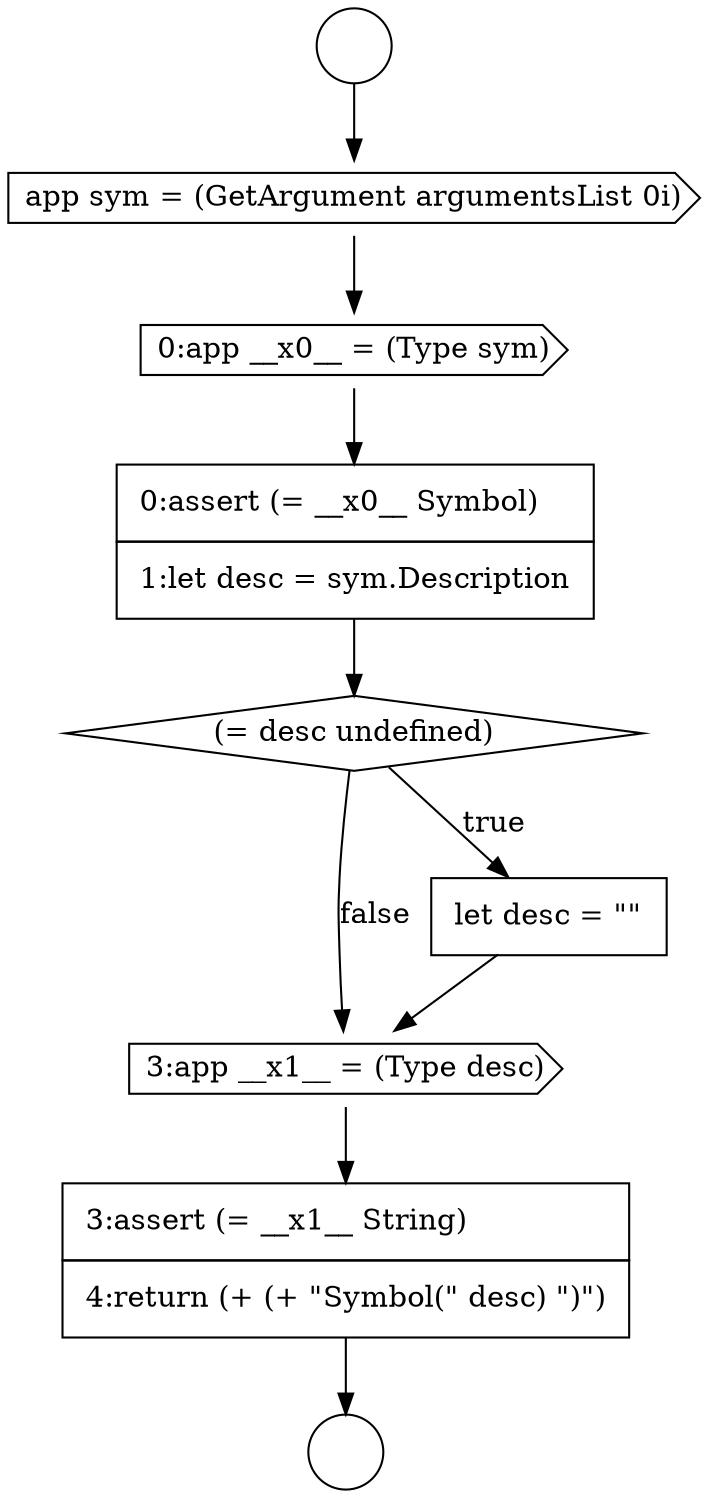 digraph {
  node10780 [shape=diamond, label=<<font color="black">(= desc undefined)</font>> color="black" fillcolor="white" style=filled]
  node10775 [shape=circle label=" " color="black" fillcolor="white" style=filled]
  node10779 [shape=none, margin=0, label=<<font color="black">
    <table border="0" cellborder="1" cellspacing="0" cellpadding="10">
      <tr><td align="left">0:assert (= __x0__ Symbol)</td></tr>
      <tr><td align="left">1:let desc = sym.Description</td></tr>
    </table>
  </font>> color="black" fillcolor="white" style=filled]
  node10776 [shape=circle label=" " color="black" fillcolor="white" style=filled]
  node10783 [shape=none, margin=0, label=<<font color="black">
    <table border="0" cellborder="1" cellspacing="0" cellpadding="10">
      <tr><td align="left">3:assert (= __x1__ String)</td></tr>
      <tr><td align="left">4:return (+ (+ &quot;Symbol(&quot; desc) &quot;)&quot;)</td></tr>
    </table>
  </font>> color="black" fillcolor="white" style=filled]
  node10778 [shape=cds, label=<<font color="black">0:app __x0__ = (Type sym)</font>> color="black" fillcolor="white" style=filled]
  node10782 [shape=cds, label=<<font color="black">3:app __x1__ = (Type desc)</font>> color="black" fillcolor="white" style=filled]
  node10777 [shape=cds, label=<<font color="black">app sym = (GetArgument argumentsList 0i)</font>> color="black" fillcolor="white" style=filled]
  node10781 [shape=none, margin=0, label=<<font color="black">
    <table border="0" cellborder="1" cellspacing="0" cellpadding="10">
      <tr><td align="left">let desc = &quot;&quot;</td></tr>
    </table>
  </font>> color="black" fillcolor="white" style=filled]
  node10775 -> node10777 [ color="black"]
  node10777 -> node10778 [ color="black"]
  node10778 -> node10779 [ color="black"]
  node10781 -> node10782 [ color="black"]
  node10779 -> node10780 [ color="black"]
  node10783 -> node10776 [ color="black"]
  node10780 -> node10781 [label=<<font color="black">true</font>> color="black"]
  node10780 -> node10782 [label=<<font color="black">false</font>> color="black"]
  node10782 -> node10783 [ color="black"]
}
